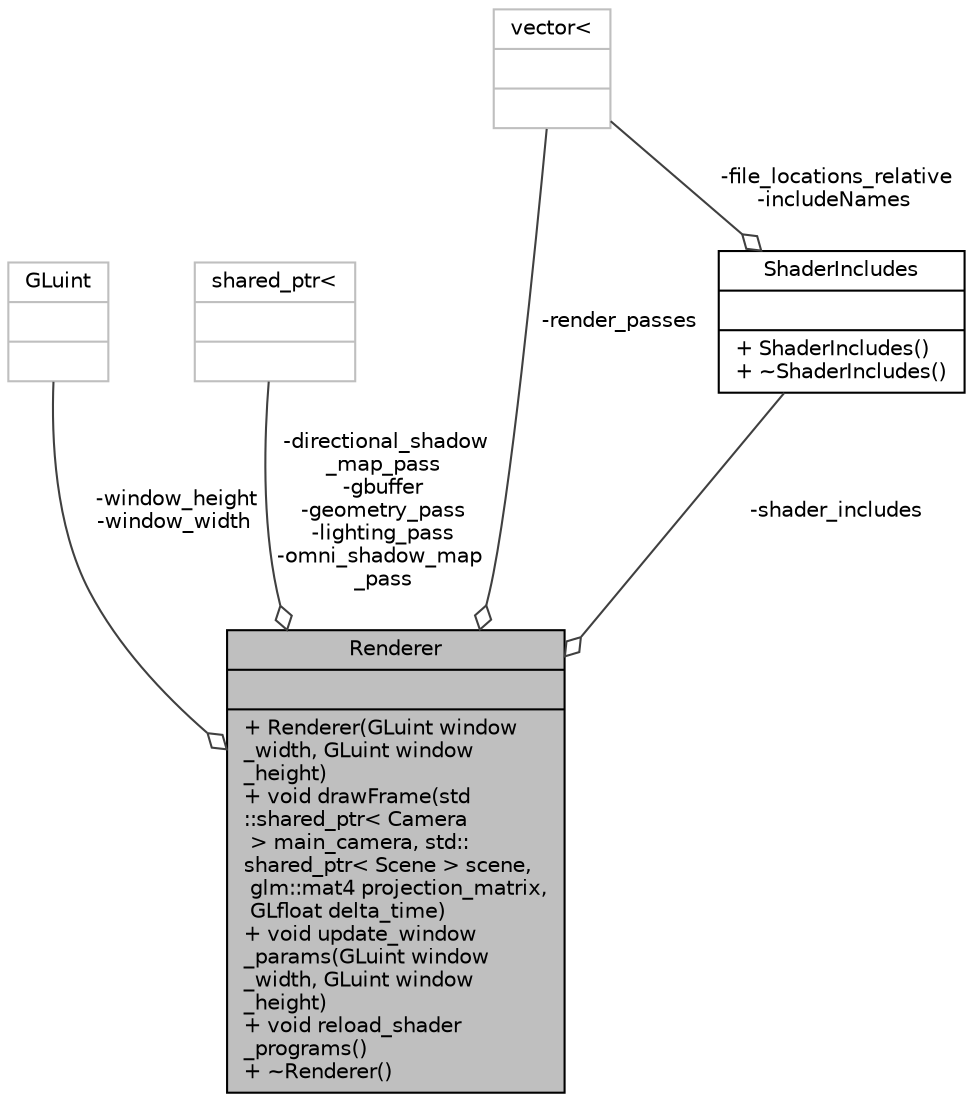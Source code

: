 digraph "Renderer"
{
 // INTERACTIVE_SVG=YES
 // LATEX_PDF_SIZE
  bgcolor="transparent";
  edge [fontname="Helvetica",fontsize="10",labelfontname="Helvetica",labelfontsize="10"];
  node [fontname="Helvetica",fontsize="10",shape=record];
  Node1 [label="{Renderer\n||+  Renderer(GLuint window\l_width, GLuint window\l_height)\l+ void drawFrame(std\l::shared_ptr\< Camera\l \> main_camera, std::\lshared_ptr\< Scene \> scene,\l glm::mat4 projection_matrix,\l GLfloat delta_time)\l+ void update_window\l_params(GLuint window\l_width, GLuint window\l_height)\l+ void reload_shader\l_programs()\l+  ~Renderer()\l}",height=0.2,width=0.4,color="black", fillcolor="grey75", style="filled", fontcolor="black",tooltip=" "];
  Node2 -> Node1 [color="grey25",fontsize="10",style="solid",label=" -window_height\n-window_width" ,arrowhead="odiamond",fontname="Helvetica"];
  Node2 [label="{GLuint\n||}",height=0.2,width=0.4,color="grey75",tooltip=" "];
  Node3 -> Node1 [color="grey25",fontsize="10",style="solid",label=" -directional_shadow\l_map_pass\n-gbuffer\n-geometry_pass\n-lighting_pass\n-omni_shadow_map\l_pass" ,arrowhead="odiamond",fontname="Helvetica"];
  Node3 [label="{shared_ptr\<\n||}",height=0.2,width=0.4,color="grey75",tooltip=" "];
  Node4 -> Node1 [color="grey25",fontsize="10",style="solid",label=" -shader_includes" ,arrowhead="odiamond",fontname="Helvetica"];
  Node4 [label="{ShaderIncludes\n||+  ShaderIncludes()\l+  ~ShaderIncludes()\l}",height=0.2,width=0.4,color="black",URL="$de/d00/class_shader_includes.html",tooltip=" "];
  Node5 -> Node4 [color="grey25",fontsize="10",style="solid",label=" -file_locations_relative\n-includeNames" ,arrowhead="odiamond",fontname="Helvetica"];
  Node5 [label="{vector\<\n||}",height=0.2,width=0.4,color="grey75",tooltip=" "];
  Node5 -> Node1 [color="grey25",fontsize="10",style="solid",label=" -render_passes" ,arrowhead="odiamond",fontname="Helvetica"];
}
